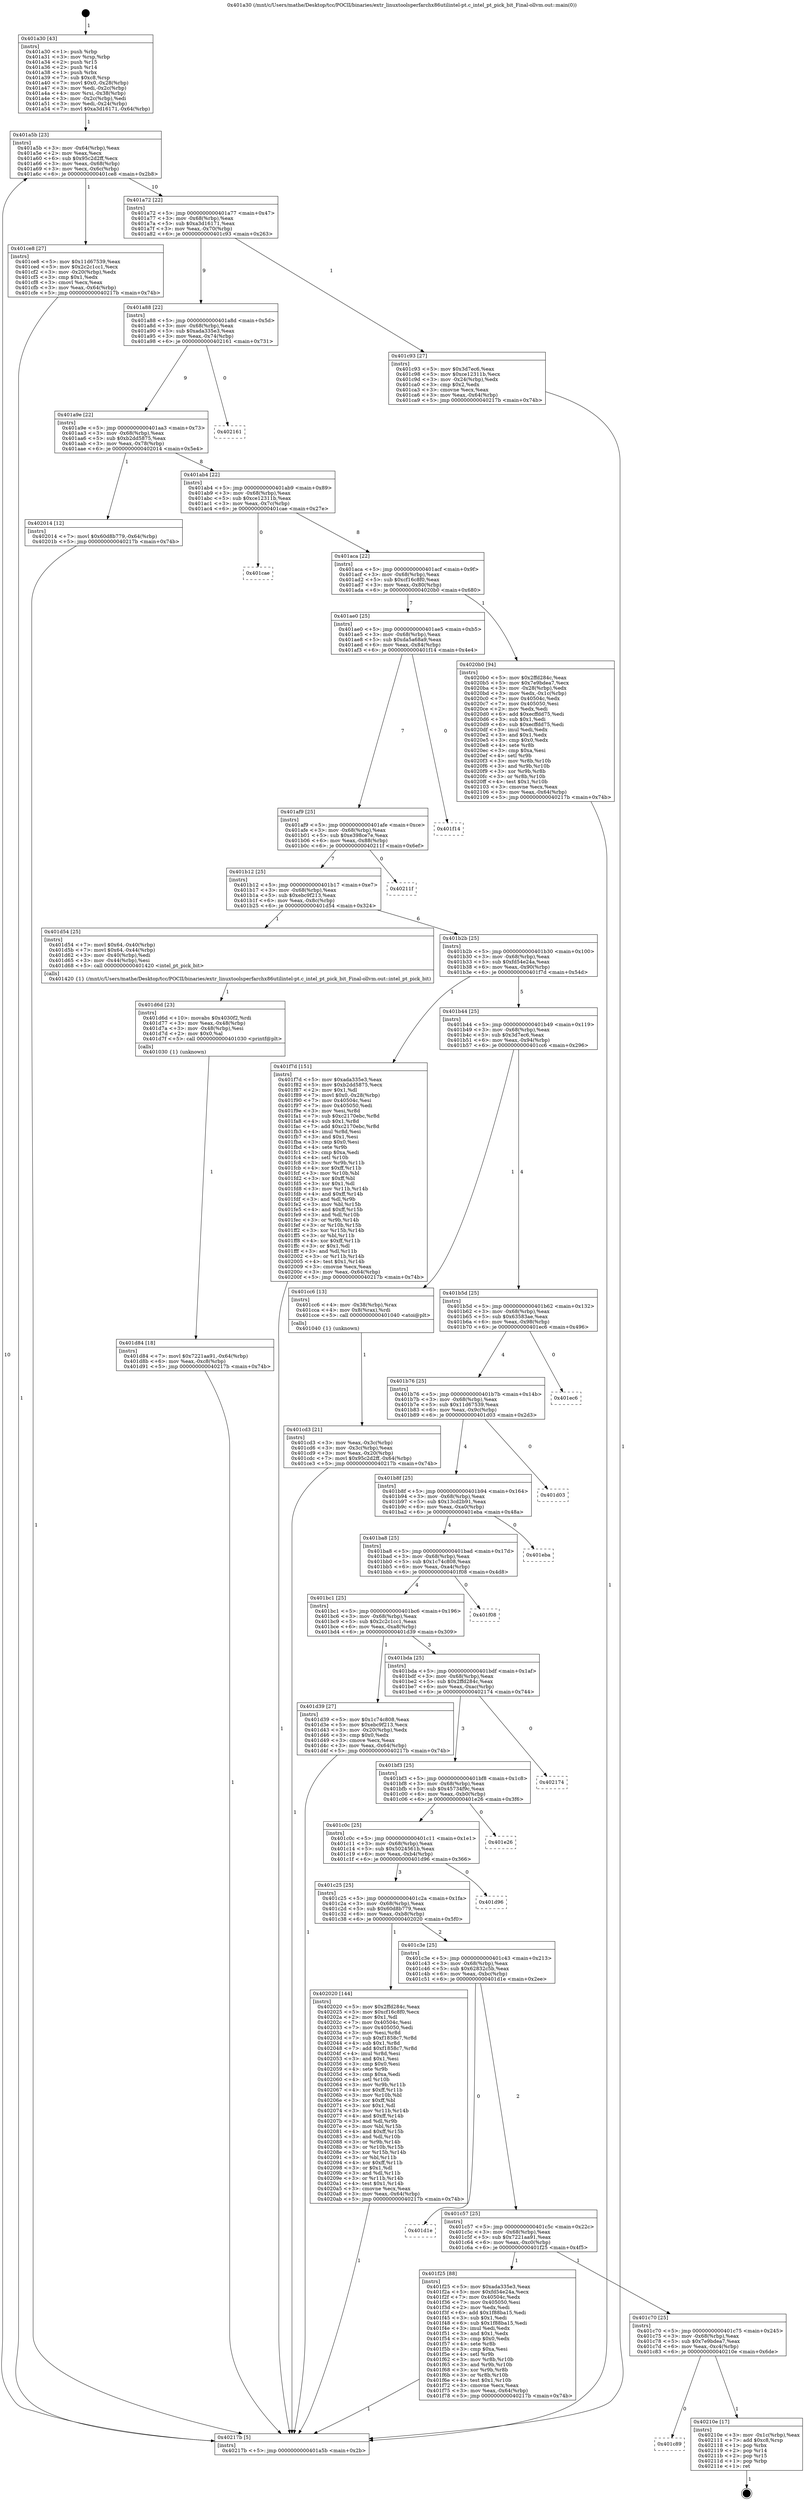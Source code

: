 digraph "0x401a30" {
  label = "0x401a30 (/mnt/c/Users/mathe/Desktop/tcc/POCII/binaries/extr_linuxtoolsperfarchx86utilintel-pt.c_intel_pt_pick_bit_Final-ollvm.out::main(0))"
  labelloc = "t"
  node[shape=record]

  Entry [label="",width=0.3,height=0.3,shape=circle,fillcolor=black,style=filled]
  "0x401a5b" [label="{
     0x401a5b [23]\l
     | [instrs]\l
     &nbsp;&nbsp;0x401a5b \<+3\>: mov -0x64(%rbp),%eax\l
     &nbsp;&nbsp;0x401a5e \<+2\>: mov %eax,%ecx\l
     &nbsp;&nbsp;0x401a60 \<+6\>: sub $0x95c2d2ff,%ecx\l
     &nbsp;&nbsp;0x401a66 \<+3\>: mov %eax,-0x68(%rbp)\l
     &nbsp;&nbsp;0x401a69 \<+3\>: mov %ecx,-0x6c(%rbp)\l
     &nbsp;&nbsp;0x401a6c \<+6\>: je 0000000000401ce8 \<main+0x2b8\>\l
  }"]
  "0x401ce8" [label="{
     0x401ce8 [27]\l
     | [instrs]\l
     &nbsp;&nbsp;0x401ce8 \<+5\>: mov $0x11d67539,%eax\l
     &nbsp;&nbsp;0x401ced \<+5\>: mov $0x2c2c1cc1,%ecx\l
     &nbsp;&nbsp;0x401cf2 \<+3\>: mov -0x20(%rbp),%edx\l
     &nbsp;&nbsp;0x401cf5 \<+3\>: cmp $0x1,%edx\l
     &nbsp;&nbsp;0x401cf8 \<+3\>: cmovl %ecx,%eax\l
     &nbsp;&nbsp;0x401cfb \<+3\>: mov %eax,-0x64(%rbp)\l
     &nbsp;&nbsp;0x401cfe \<+5\>: jmp 000000000040217b \<main+0x74b\>\l
  }"]
  "0x401a72" [label="{
     0x401a72 [22]\l
     | [instrs]\l
     &nbsp;&nbsp;0x401a72 \<+5\>: jmp 0000000000401a77 \<main+0x47\>\l
     &nbsp;&nbsp;0x401a77 \<+3\>: mov -0x68(%rbp),%eax\l
     &nbsp;&nbsp;0x401a7a \<+5\>: sub $0xa3d16171,%eax\l
     &nbsp;&nbsp;0x401a7f \<+3\>: mov %eax,-0x70(%rbp)\l
     &nbsp;&nbsp;0x401a82 \<+6\>: je 0000000000401c93 \<main+0x263\>\l
  }"]
  Exit [label="",width=0.3,height=0.3,shape=circle,fillcolor=black,style=filled,peripheries=2]
  "0x401c93" [label="{
     0x401c93 [27]\l
     | [instrs]\l
     &nbsp;&nbsp;0x401c93 \<+5\>: mov $0x3d7ec6,%eax\l
     &nbsp;&nbsp;0x401c98 \<+5\>: mov $0xce12311b,%ecx\l
     &nbsp;&nbsp;0x401c9d \<+3\>: mov -0x24(%rbp),%edx\l
     &nbsp;&nbsp;0x401ca0 \<+3\>: cmp $0x2,%edx\l
     &nbsp;&nbsp;0x401ca3 \<+3\>: cmovne %ecx,%eax\l
     &nbsp;&nbsp;0x401ca6 \<+3\>: mov %eax,-0x64(%rbp)\l
     &nbsp;&nbsp;0x401ca9 \<+5\>: jmp 000000000040217b \<main+0x74b\>\l
  }"]
  "0x401a88" [label="{
     0x401a88 [22]\l
     | [instrs]\l
     &nbsp;&nbsp;0x401a88 \<+5\>: jmp 0000000000401a8d \<main+0x5d\>\l
     &nbsp;&nbsp;0x401a8d \<+3\>: mov -0x68(%rbp),%eax\l
     &nbsp;&nbsp;0x401a90 \<+5\>: sub $0xada335e3,%eax\l
     &nbsp;&nbsp;0x401a95 \<+3\>: mov %eax,-0x74(%rbp)\l
     &nbsp;&nbsp;0x401a98 \<+6\>: je 0000000000402161 \<main+0x731\>\l
  }"]
  "0x40217b" [label="{
     0x40217b [5]\l
     | [instrs]\l
     &nbsp;&nbsp;0x40217b \<+5\>: jmp 0000000000401a5b \<main+0x2b\>\l
  }"]
  "0x401a30" [label="{
     0x401a30 [43]\l
     | [instrs]\l
     &nbsp;&nbsp;0x401a30 \<+1\>: push %rbp\l
     &nbsp;&nbsp;0x401a31 \<+3\>: mov %rsp,%rbp\l
     &nbsp;&nbsp;0x401a34 \<+2\>: push %r15\l
     &nbsp;&nbsp;0x401a36 \<+2\>: push %r14\l
     &nbsp;&nbsp;0x401a38 \<+1\>: push %rbx\l
     &nbsp;&nbsp;0x401a39 \<+7\>: sub $0xc8,%rsp\l
     &nbsp;&nbsp;0x401a40 \<+7\>: movl $0x0,-0x28(%rbp)\l
     &nbsp;&nbsp;0x401a47 \<+3\>: mov %edi,-0x2c(%rbp)\l
     &nbsp;&nbsp;0x401a4a \<+4\>: mov %rsi,-0x38(%rbp)\l
     &nbsp;&nbsp;0x401a4e \<+3\>: mov -0x2c(%rbp),%edi\l
     &nbsp;&nbsp;0x401a51 \<+3\>: mov %edi,-0x24(%rbp)\l
     &nbsp;&nbsp;0x401a54 \<+7\>: movl $0xa3d16171,-0x64(%rbp)\l
  }"]
  "0x401c89" [label="{
     0x401c89\l
  }", style=dashed]
  "0x402161" [label="{
     0x402161\l
  }", style=dashed]
  "0x401a9e" [label="{
     0x401a9e [22]\l
     | [instrs]\l
     &nbsp;&nbsp;0x401a9e \<+5\>: jmp 0000000000401aa3 \<main+0x73\>\l
     &nbsp;&nbsp;0x401aa3 \<+3\>: mov -0x68(%rbp),%eax\l
     &nbsp;&nbsp;0x401aa6 \<+5\>: sub $0xb2dd5875,%eax\l
     &nbsp;&nbsp;0x401aab \<+3\>: mov %eax,-0x78(%rbp)\l
     &nbsp;&nbsp;0x401aae \<+6\>: je 0000000000402014 \<main+0x5e4\>\l
  }"]
  "0x40210e" [label="{
     0x40210e [17]\l
     | [instrs]\l
     &nbsp;&nbsp;0x40210e \<+3\>: mov -0x1c(%rbp),%eax\l
     &nbsp;&nbsp;0x402111 \<+7\>: add $0xc8,%rsp\l
     &nbsp;&nbsp;0x402118 \<+1\>: pop %rbx\l
     &nbsp;&nbsp;0x402119 \<+2\>: pop %r14\l
     &nbsp;&nbsp;0x40211b \<+2\>: pop %r15\l
     &nbsp;&nbsp;0x40211d \<+1\>: pop %rbp\l
     &nbsp;&nbsp;0x40211e \<+1\>: ret\l
  }"]
  "0x402014" [label="{
     0x402014 [12]\l
     | [instrs]\l
     &nbsp;&nbsp;0x402014 \<+7\>: movl $0x60d8b779,-0x64(%rbp)\l
     &nbsp;&nbsp;0x40201b \<+5\>: jmp 000000000040217b \<main+0x74b\>\l
  }"]
  "0x401ab4" [label="{
     0x401ab4 [22]\l
     | [instrs]\l
     &nbsp;&nbsp;0x401ab4 \<+5\>: jmp 0000000000401ab9 \<main+0x89\>\l
     &nbsp;&nbsp;0x401ab9 \<+3\>: mov -0x68(%rbp),%eax\l
     &nbsp;&nbsp;0x401abc \<+5\>: sub $0xce12311b,%eax\l
     &nbsp;&nbsp;0x401ac1 \<+3\>: mov %eax,-0x7c(%rbp)\l
     &nbsp;&nbsp;0x401ac4 \<+6\>: je 0000000000401cae \<main+0x27e\>\l
  }"]
  "0x401c70" [label="{
     0x401c70 [25]\l
     | [instrs]\l
     &nbsp;&nbsp;0x401c70 \<+5\>: jmp 0000000000401c75 \<main+0x245\>\l
     &nbsp;&nbsp;0x401c75 \<+3\>: mov -0x68(%rbp),%eax\l
     &nbsp;&nbsp;0x401c78 \<+5\>: sub $0x7e9bdea7,%eax\l
     &nbsp;&nbsp;0x401c7d \<+6\>: mov %eax,-0xc4(%rbp)\l
     &nbsp;&nbsp;0x401c83 \<+6\>: je 000000000040210e \<main+0x6de\>\l
  }"]
  "0x401cae" [label="{
     0x401cae\l
  }", style=dashed]
  "0x401aca" [label="{
     0x401aca [22]\l
     | [instrs]\l
     &nbsp;&nbsp;0x401aca \<+5\>: jmp 0000000000401acf \<main+0x9f\>\l
     &nbsp;&nbsp;0x401acf \<+3\>: mov -0x68(%rbp),%eax\l
     &nbsp;&nbsp;0x401ad2 \<+5\>: sub $0xcf16c8f0,%eax\l
     &nbsp;&nbsp;0x401ad7 \<+3\>: mov %eax,-0x80(%rbp)\l
     &nbsp;&nbsp;0x401ada \<+6\>: je 00000000004020b0 \<main+0x680\>\l
  }"]
  "0x401f25" [label="{
     0x401f25 [88]\l
     | [instrs]\l
     &nbsp;&nbsp;0x401f25 \<+5\>: mov $0xada335e3,%eax\l
     &nbsp;&nbsp;0x401f2a \<+5\>: mov $0xfd54e24a,%ecx\l
     &nbsp;&nbsp;0x401f2f \<+7\>: mov 0x40504c,%edx\l
     &nbsp;&nbsp;0x401f36 \<+7\>: mov 0x405050,%esi\l
     &nbsp;&nbsp;0x401f3d \<+2\>: mov %edx,%edi\l
     &nbsp;&nbsp;0x401f3f \<+6\>: add $0x1f88ba15,%edi\l
     &nbsp;&nbsp;0x401f45 \<+3\>: sub $0x1,%edi\l
     &nbsp;&nbsp;0x401f48 \<+6\>: sub $0x1f88ba15,%edi\l
     &nbsp;&nbsp;0x401f4e \<+3\>: imul %edi,%edx\l
     &nbsp;&nbsp;0x401f51 \<+3\>: and $0x1,%edx\l
     &nbsp;&nbsp;0x401f54 \<+3\>: cmp $0x0,%edx\l
     &nbsp;&nbsp;0x401f57 \<+4\>: sete %r8b\l
     &nbsp;&nbsp;0x401f5b \<+3\>: cmp $0xa,%esi\l
     &nbsp;&nbsp;0x401f5e \<+4\>: setl %r9b\l
     &nbsp;&nbsp;0x401f62 \<+3\>: mov %r8b,%r10b\l
     &nbsp;&nbsp;0x401f65 \<+3\>: and %r9b,%r10b\l
     &nbsp;&nbsp;0x401f68 \<+3\>: xor %r9b,%r8b\l
     &nbsp;&nbsp;0x401f6b \<+3\>: or %r8b,%r10b\l
     &nbsp;&nbsp;0x401f6e \<+4\>: test $0x1,%r10b\l
     &nbsp;&nbsp;0x401f72 \<+3\>: cmovne %ecx,%eax\l
     &nbsp;&nbsp;0x401f75 \<+3\>: mov %eax,-0x64(%rbp)\l
     &nbsp;&nbsp;0x401f78 \<+5\>: jmp 000000000040217b \<main+0x74b\>\l
  }"]
  "0x4020b0" [label="{
     0x4020b0 [94]\l
     | [instrs]\l
     &nbsp;&nbsp;0x4020b0 \<+5\>: mov $0x2ffd284c,%eax\l
     &nbsp;&nbsp;0x4020b5 \<+5\>: mov $0x7e9bdea7,%ecx\l
     &nbsp;&nbsp;0x4020ba \<+3\>: mov -0x28(%rbp),%edx\l
     &nbsp;&nbsp;0x4020bd \<+3\>: mov %edx,-0x1c(%rbp)\l
     &nbsp;&nbsp;0x4020c0 \<+7\>: mov 0x40504c,%edx\l
     &nbsp;&nbsp;0x4020c7 \<+7\>: mov 0x405050,%esi\l
     &nbsp;&nbsp;0x4020ce \<+2\>: mov %edx,%edi\l
     &nbsp;&nbsp;0x4020d0 \<+6\>: add $0xecffdd75,%edi\l
     &nbsp;&nbsp;0x4020d6 \<+3\>: sub $0x1,%edi\l
     &nbsp;&nbsp;0x4020d9 \<+6\>: sub $0xecffdd75,%edi\l
     &nbsp;&nbsp;0x4020df \<+3\>: imul %edi,%edx\l
     &nbsp;&nbsp;0x4020e2 \<+3\>: and $0x1,%edx\l
     &nbsp;&nbsp;0x4020e5 \<+3\>: cmp $0x0,%edx\l
     &nbsp;&nbsp;0x4020e8 \<+4\>: sete %r8b\l
     &nbsp;&nbsp;0x4020ec \<+3\>: cmp $0xa,%esi\l
     &nbsp;&nbsp;0x4020ef \<+4\>: setl %r9b\l
     &nbsp;&nbsp;0x4020f3 \<+3\>: mov %r8b,%r10b\l
     &nbsp;&nbsp;0x4020f6 \<+3\>: and %r9b,%r10b\l
     &nbsp;&nbsp;0x4020f9 \<+3\>: xor %r9b,%r8b\l
     &nbsp;&nbsp;0x4020fc \<+3\>: or %r8b,%r10b\l
     &nbsp;&nbsp;0x4020ff \<+4\>: test $0x1,%r10b\l
     &nbsp;&nbsp;0x402103 \<+3\>: cmovne %ecx,%eax\l
     &nbsp;&nbsp;0x402106 \<+3\>: mov %eax,-0x64(%rbp)\l
     &nbsp;&nbsp;0x402109 \<+5\>: jmp 000000000040217b \<main+0x74b\>\l
  }"]
  "0x401ae0" [label="{
     0x401ae0 [25]\l
     | [instrs]\l
     &nbsp;&nbsp;0x401ae0 \<+5\>: jmp 0000000000401ae5 \<main+0xb5\>\l
     &nbsp;&nbsp;0x401ae5 \<+3\>: mov -0x68(%rbp),%eax\l
     &nbsp;&nbsp;0x401ae8 \<+5\>: sub $0xda5a68a9,%eax\l
     &nbsp;&nbsp;0x401aed \<+6\>: mov %eax,-0x84(%rbp)\l
     &nbsp;&nbsp;0x401af3 \<+6\>: je 0000000000401f14 \<main+0x4e4\>\l
  }"]
  "0x401c57" [label="{
     0x401c57 [25]\l
     | [instrs]\l
     &nbsp;&nbsp;0x401c57 \<+5\>: jmp 0000000000401c5c \<main+0x22c\>\l
     &nbsp;&nbsp;0x401c5c \<+3\>: mov -0x68(%rbp),%eax\l
     &nbsp;&nbsp;0x401c5f \<+5\>: sub $0x7221aa91,%eax\l
     &nbsp;&nbsp;0x401c64 \<+6\>: mov %eax,-0xc0(%rbp)\l
     &nbsp;&nbsp;0x401c6a \<+6\>: je 0000000000401f25 \<main+0x4f5\>\l
  }"]
  "0x401f14" [label="{
     0x401f14\l
  }", style=dashed]
  "0x401af9" [label="{
     0x401af9 [25]\l
     | [instrs]\l
     &nbsp;&nbsp;0x401af9 \<+5\>: jmp 0000000000401afe \<main+0xce\>\l
     &nbsp;&nbsp;0x401afe \<+3\>: mov -0x68(%rbp),%eax\l
     &nbsp;&nbsp;0x401b01 \<+5\>: sub $0xe398ce7e,%eax\l
     &nbsp;&nbsp;0x401b06 \<+6\>: mov %eax,-0x88(%rbp)\l
     &nbsp;&nbsp;0x401b0c \<+6\>: je 000000000040211f \<main+0x6ef\>\l
  }"]
  "0x401d1e" [label="{
     0x401d1e\l
  }", style=dashed]
  "0x40211f" [label="{
     0x40211f\l
  }", style=dashed]
  "0x401b12" [label="{
     0x401b12 [25]\l
     | [instrs]\l
     &nbsp;&nbsp;0x401b12 \<+5\>: jmp 0000000000401b17 \<main+0xe7\>\l
     &nbsp;&nbsp;0x401b17 \<+3\>: mov -0x68(%rbp),%eax\l
     &nbsp;&nbsp;0x401b1a \<+5\>: sub $0xebc9f213,%eax\l
     &nbsp;&nbsp;0x401b1f \<+6\>: mov %eax,-0x8c(%rbp)\l
     &nbsp;&nbsp;0x401b25 \<+6\>: je 0000000000401d54 \<main+0x324\>\l
  }"]
  "0x401c3e" [label="{
     0x401c3e [25]\l
     | [instrs]\l
     &nbsp;&nbsp;0x401c3e \<+5\>: jmp 0000000000401c43 \<main+0x213\>\l
     &nbsp;&nbsp;0x401c43 \<+3\>: mov -0x68(%rbp),%eax\l
     &nbsp;&nbsp;0x401c46 \<+5\>: sub $0x62832c5b,%eax\l
     &nbsp;&nbsp;0x401c4b \<+6\>: mov %eax,-0xbc(%rbp)\l
     &nbsp;&nbsp;0x401c51 \<+6\>: je 0000000000401d1e \<main+0x2ee\>\l
  }"]
  "0x401d54" [label="{
     0x401d54 [25]\l
     | [instrs]\l
     &nbsp;&nbsp;0x401d54 \<+7\>: movl $0x64,-0x40(%rbp)\l
     &nbsp;&nbsp;0x401d5b \<+7\>: movl $0x64,-0x44(%rbp)\l
     &nbsp;&nbsp;0x401d62 \<+3\>: mov -0x40(%rbp),%edi\l
     &nbsp;&nbsp;0x401d65 \<+3\>: mov -0x44(%rbp),%esi\l
     &nbsp;&nbsp;0x401d68 \<+5\>: call 0000000000401420 \<intel_pt_pick_bit\>\l
     | [calls]\l
     &nbsp;&nbsp;0x401420 \{1\} (/mnt/c/Users/mathe/Desktop/tcc/POCII/binaries/extr_linuxtoolsperfarchx86utilintel-pt.c_intel_pt_pick_bit_Final-ollvm.out::intel_pt_pick_bit)\l
  }"]
  "0x401b2b" [label="{
     0x401b2b [25]\l
     | [instrs]\l
     &nbsp;&nbsp;0x401b2b \<+5\>: jmp 0000000000401b30 \<main+0x100\>\l
     &nbsp;&nbsp;0x401b30 \<+3\>: mov -0x68(%rbp),%eax\l
     &nbsp;&nbsp;0x401b33 \<+5\>: sub $0xfd54e24a,%eax\l
     &nbsp;&nbsp;0x401b38 \<+6\>: mov %eax,-0x90(%rbp)\l
     &nbsp;&nbsp;0x401b3e \<+6\>: je 0000000000401f7d \<main+0x54d\>\l
  }"]
  "0x402020" [label="{
     0x402020 [144]\l
     | [instrs]\l
     &nbsp;&nbsp;0x402020 \<+5\>: mov $0x2ffd284c,%eax\l
     &nbsp;&nbsp;0x402025 \<+5\>: mov $0xcf16c8f0,%ecx\l
     &nbsp;&nbsp;0x40202a \<+2\>: mov $0x1,%dl\l
     &nbsp;&nbsp;0x40202c \<+7\>: mov 0x40504c,%esi\l
     &nbsp;&nbsp;0x402033 \<+7\>: mov 0x405050,%edi\l
     &nbsp;&nbsp;0x40203a \<+3\>: mov %esi,%r8d\l
     &nbsp;&nbsp;0x40203d \<+7\>: sub $0xf1858c7,%r8d\l
     &nbsp;&nbsp;0x402044 \<+4\>: sub $0x1,%r8d\l
     &nbsp;&nbsp;0x402048 \<+7\>: add $0xf1858c7,%r8d\l
     &nbsp;&nbsp;0x40204f \<+4\>: imul %r8d,%esi\l
     &nbsp;&nbsp;0x402053 \<+3\>: and $0x1,%esi\l
     &nbsp;&nbsp;0x402056 \<+3\>: cmp $0x0,%esi\l
     &nbsp;&nbsp;0x402059 \<+4\>: sete %r9b\l
     &nbsp;&nbsp;0x40205d \<+3\>: cmp $0xa,%edi\l
     &nbsp;&nbsp;0x402060 \<+4\>: setl %r10b\l
     &nbsp;&nbsp;0x402064 \<+3\>: mov %r9b,%r11b\l
     &nbsp;&nbsp;0x402067 \<+4\>: xor $0xff,%r11b\l
     &nbsp;&nbsp;0x40206b \<+3\>: mov %r10b,%bl\l
     &nbsp;&nbsp;0x40206e \<+3\>: xor $0xff,%bl\l
     &nbsp;&nbsp;0x402071 \<+3\>: xor $0x1,%dl\l
     &nbsp;&nbsp;0x402074 \<+3\>: mov %r11b,%r14b\l
     &nbsp;&nbsp;0x402077 \<+4\>: and $0xff,%r14b\l
     &nbsp;&nbsp;0x40207b \<+3\>: and %dl,%r9b\l
     &nbsp;&nbsp;0x40207e \<+3\>: mov %bl,%r15b\l
     &nbsp;&nbsp;0x402081 \<+4\>: and $0xff,%r15b\l
     &nbsp;&nbsp;0x402085 \<+3\>: and %dl,%r10b\l
     &nbsp;&nbsp;0x402088 \<+3\>: or %r9b,%r14b\l
     &nbsp;&nbsp;0x40208b \<+3\>: or %r10b,%r15b\l
     &nbsp;&nbsp;0x40208e \<+3\>: xor %r15b,%r14b\l
     &nbsp;&nbsp;0x402091 \<+3\>: or %bl,%r11b\l
     &nbsp;&nbsp;0x402094 \<+4\>: xor $0xff,%r11b\l
     &nbsp;&nbsp;0x402098 \<+3\>: or $0x1,%dl\l
     &nbsp;&nbsp;0x40209b \<+3\>: and %dl,%r11b\l
     &nbsp;&nbsp;0x40209e \<+3\>: or %r11b,%r14b\l
     &nbsp;&nbsp;0x4020a1 \<+4\>: test $0x1,%r14b\l
     &nbsp;&nbsp;0x4020a5 \<+3\>: cmovne %ecx,%eax\l
     &nbsp;&nbsp;0x4020a8 \<+3\>: mov %eax,-0x64(%rbp)\l
     &nbsp;&nbsp;0x4020ab \<+5\>: jmp 000000000040217b \<main+0x74b\>\l
  }"]
  "0x401f7d" [label="{
     0x401f7d [151]\l
     | [instrs]\l
     &nbsp;&nbsp;0x401f7d \<+5\>: mov $0xada335e3,%eax\l
     &nbsp;&nbsp;0x401f82 \<+5\>: mov $0xb2dd5875,%ecx\l
     &nbsp;&nbsp;0x401f87 \<+2\>: mov $0x1,%dl\l
     &nbsp;&nbsp;0x401f89 \<+7\>: movl $0x0,-0x28(%rbp)\l
     &nbsp;&nbsp;0x401f90 \<+7\>: mov 0x40504c,%esi\l
     &nbsp;&nbsp;0x401f97 \<+7\>: mov 0x405050,%edi\l
     &nbsp;&nbsp;0x401f9e \<+3\>: mov %esi,%r8d\l
     &nbsp;&nbsp;0x401fa1 \<+7\>: sub $0xc2170ebc,%r8d\l
     &nbsp;&nbsp;0x401fa8 \<+4\>: sub $0x1,%r8d\l
     &nbsp;&nbsp;0x401fac \<+7\>: add $0xc2170ebc,%r8d\l
     &nbsp;&nbsp;0x401fb3 \<+4\>: imul %r8d,%esi\l
     &nbsp;&nbsp;0x401fb7 \<+3\>: and $0x1,%esi\l
     &nbsp;&nbsp;0x401fba \<+3\>: cmp $0x0,%esi\l
     &nbsp;&nbsp;0x401fbd \<+4\>: sete %r9b\l
     &nbsp;&nbsp;0x401fc1 \<+3\>: cmp $0xa,%edi\l
     &nbsp;&nbsp;0x401fc4 \<+4\>: setl %r10b\l
     &nbsp;&nbsp;0x401fc8 \<+3\>: mov %r9b,%r11b\l
     &nbsp;&nbsp;0x401fcb \<+4\>: xor $0xff,%r11b\l
     &nbsp;&nbsp;0x401fcf \<+3\>: mov %r10b,%bl\l
     &nbsp;&nbsp;0x401fd2 \<+3\>: xor $0xff,%bl\l
     &nbsp;&nbsp;0x401fd5 \<+3\>: xor $0x1,%dl\l
     &nbsp;&nbsp;0x401fd8 \<+3\>: mov %r11b,%r14b\l
     &nbsp;&nbsp;0x401fdb \<+4\>: and $0xff,%r14b\l
     &nbsp;&nbsp;0x401fdf \<+3\>: and %dl,%r9b\l
     &nbsp;&nbsp;0x401fe2 \<+3\>: mov %bl,%r15b\l
     &nbsp;&nbsp;0x401fe5 \<+4\>: and $0xff,%r15b\l
     &nbsp;&nbsp;0x401fe9 \<+3\>: and %dl,%r10b\l
     &nbsp;&nbsp;0x401fec \<+3\>: or %r9b,%r14b\l
     &nbsp;&nbsp;0x401fef \<+3\>: or %r10b,%r15b\l
     &nbsp;&nbsp;0x401ff2 \<+3\>: xor %r15b,%r14b\l
     &nbsp;&nbsp;0x401ff5 \<+3\>: or %bl,%r11b\l
     &nbsp;&nbsp;0x401ff8 \<+4\>: xor $0xff,%r11b\l
     &nbsp;&nbsp;0x401ffc \<+3\>: or $0x1,%dl\l
     &nbsp;&nbsp;0x401fff \<+3\>: and %dl,%r11b\l
     &nbsp;&nbsp;0x402002 \<+3\>: or %r11b,%r14b\l
     &nbsp;&nbsp;0x402005 \<+4\>: test $0x1,%r14b\l
     &nbsp;&nbsp;0x402009 \<+3\>: cmovne %ecx,%eax\l
     &nbsp;&nbsp;0x40200c \<+3\>: mov %eax,-0x64(%rbp)\l
     &nbsp;&nbsp;0x40200f \<+5\>: jmp 000000000040217b \<main+0x74b\>\l
  }"]
  "0x401b44" [label="{
     0x401b44 [25]\l
     | [instrs]\l
     &nbsp;&nbsp;0x401b44 \<+5\>: jmp 0000000000401b49 \<main+0x119\>\l
     &nbsp;&nbsp;0x401b49 \<+3\>: mov -0x68(%rbp),%eax\l
     &nbsp;&nbsp;0x401b4c \<+5\>: sub $0x3d7ec6,%eax\l
     &nbsp;&nbsp;0x401b51 \<+6\>: mov %eax,-0x94(%rbp)\l
     &nbsp;&nbsp;0x401b57 \<+6\>: je 0000000000401cc6 \<main+0x296\>\l
  }"]
  "0x401c25" [label="{
     0x401c25 [25]\l
     | [instrs]\l
     &nbsp;&nbsp;0x401c25 \<+5\>: jmp 0000000000401c2a \<main+0x1fa\>\l
     &nbsp;&nbsp;0x401c2a \<+3\>: mov -0x68(%rbp),%eax\l
     &nbsp;&nbsp;0x401c2d \<+5\>: sub $0x60d8b779,%eax\l
     &nbsp;&nbsp;0x401c32 \<+6\>: mov %eax,-0xb8(%rbp)\l
     &nbsp;&nbsp;0x401c38 \<+6\>: je 0000000000402020 \<main+0x5f0\>\l
  }"]
  "0x401cc6" [label="{
     0x401cc6 [13]\l
     | [instrs]\l
     &nbsp;&nbsp;0x401cc6 \<+4\>: mov -0x38(%rbp),%rax\l
     &nbsp;&nbsp;0x401cca \<+4\>: mov 0x8(%rax),%rdi\l
     &nbsp;&nbsp;0x401cce \<+5\>: call 0000000000401040 \<atoi@plt\>\l
     | [calls]\l
     &nbsp;&nbsp;0x401040 \{1\} (unknown)\l
  }"]
  "0x401b5d" [label="{
     0x401b5d [25]\l
     | [instrs]\l
     &nbsp;&nbsp;0x401b5d \<+5\>: jmp 0000000000401b62 \<main+0x132\>\l
     &nbsp;&nbsp;0x401b62 \<+3\>: mov -0x68(%rbp),%eax\l
     &nbsp;&nbsp;0x401b65 \<+5\>: sub $0x63583ae,%eax\l
     &nbsp;&nbsp;0x401b6a \<+6\>: mov %eax,-0x98(%rbp)\l
     &nbsp;&nbsp;0x401b70 \<+6\>: je 0000000000401ec6 \<main+0x496\>\l
  }"]
  "0x401cd3" [label="{
     0x401cd3 [21]\l
     | [instrs]\l
     &nbsp;&nbsp;0x401cd3 \<+3\>: mov %eax,-0x3c(%rbp)\l
     &nbsp;&nbsp;0x401cd6 \<+3\>: mov -0x3c(%rbp),%eax\l
     &nbsp;&nbsp;0x401cd9 \<+3\>: mov %eax,-0x20(%rbp)\l
     &nbsp;&nbsp;0x401cdc \<+7\>: movl $0x95c2d2ff,-0x64(%rbp)\l
     &nbsp;&nbsp;0x401ce3 \<+5\>: jmp 000000000040217b \<main+0x74b\>\l
  }"]
  "0x401d96" [label="{
     0x401d96\l
  }", style=dashed]
  "0x401ec6" [label="{
     0x401ec6\l
  }", style=dashed]
  "0x401b76" [label="{
     0x401b76 [25]\l
     | [instrs]\l
     &nbsp;&nbsp;0x401b76 \<+5\>: jmp 0000000000401b7b \<main+0x14b\>\l
     &nbsp;&nbsp;0x401b7b \<+3\>: mov -0x68(%rbp),%eax\l
     &nbsp;&nbsp;0x401b7e \<+5\>: sub $0x11d67539,%eax\l
     &nbsp;&nbsp;0x401b83 \<+6\>: mov %eax,-0x9c(%rbp)\l
     &nbsp;&nbsp;0x401b89 \<+6\>: je 0000000000401d03 \<main+0x2d3\>\l
  }"]
  "0x401c0c" [label="{
     0x401c0c [25]\l
     | [instrs]\l
     &nbsp;&nbsp;0x401c0c \<+5\>: jmp 0000000000401c11 \<main+0x1e1\>\l
     &nbsp;&nbsp;0x401c11 \<+3\>: mov -0x68(%rbp),%eax\l
     &nbsp;&nbsp;0x401c14 \<+5\>: sub $0x5024561b,%eax\l
     &nbsp;&nbsp;0x401c19 \<+6\>: mov %eax,-0xb4(%rbp)\l
     &nbsp;&nbsp;0x401c1f \<+6\>: je 0000000000401d96 \<main+0x366\>\l
  }"]
  "0x401d03" [label="{
     0x401d03\l
  }", style=dashed]
  "0x401b8f" [label="{
     0x401b8f [25]\l
     | [instrs]\l
     &nbsp;&nbsp;0x401b8f \<+5\>: jmp 0000000000401b94 \<main+0x164\>\l
     &nbsp;&nbsp;0x401b94 \<+3\>: mov -0x68(%rbp),%eax\l
     &nbsp;&nbsp;0x401b97 \<+5\>: sub $0x13cd2b91,%eax\l
     &nbsp;&nbsp;0x401b9c \<+6\>: mov %eax,-0xa0(%rbp)\l
     &nbsp;&nbsp;0x401ba2 \<+6\>: je 0000000000401eba \<main+0x48a\>\l
  }"]
  "0x401e26" [label="{
     0x401e26\l
  }", style=dashed]
  "0x401eba" [label="{
     0x401eba\l
  }", style=dashed]
  "0x401ba8" [label="{
     0x401ba8 [25]\l
     | [instrs]\l
     &nbsp;&nbsp;0x401ba8 \<+5\>: jmp 0000000000401bad \<main+0x17d\>\l
     &nbsp;&nbsp;0x401bad \<+3\>: mov -0x68(%rbp),%eax\l
     &nbsp;&nbsp;0x401bb0 \<+5\>: sub $0x1c74c808,%eax\l
     &nbsp;&nbsp;0x401bb5 \<+6\>: mov %eax,-0xa4(%rbp)\l
     &nbsp;&nbsp;0x401bbb \<+6\>: je 0000000000401f08 \<main+0x4d8\>\l
  }"]
  "0x401bf3" [label="{
     0x401bf3 [25]\l
     | [instrs]\l
     &nbsp;&nbsp;0x401bf3 \<+5\>: jmp 0000000000401bf8 \<main+0x1c8\>\l
     &nbsp;&nbsp;0x401bf8 \<+3\>: mov -0x68(%rbp),%eax\l
     &nbsp;&nbsp;0x401bfb \<+5\>: sub $0x45734f9c,%eax\l
     &nbsp;&nbsp;0x401c00 \<+6\>: mov %eax,-0xb0(%rbp)\l
     &nbsp;&nbsp;0x401c06 \<+6\>: je 0000000000401e26 \<main+0x3f6\>\l
  }"]
  "0x401f08" [label="{
     0x401f08\l
  }", style=dashed]
  "0x401bc1" [label="{
     0x401bc1 [25]\l
     | [instrs]\l
     &nbsp;&nbsp;0x401bc1 \<+5\>: jmp 0000000000401bc6 \<main+0x196\>\l
     &nbsp;&nbsp;0x401bc6 \<+3\>: mov -0x68(%rbp),%eax\l
     &nbsp;&nbsp;0x401bc9 \<+5\>: sub $0x2c2c1cc1,%eax\l
     &nbsp;&nbsp;0x401bce \<+6\>: mov %eax,-0xa8(%rbp)\l
     &nbsp;&nbsp;0x401bd4 \<+6\>: je 0000000000401d39 \<main+0x309\>\l
  }"]
  "0x402174" [label="{
     0x402174\l
  }", style=dashed]
  "0x401d39" [label="{
     0x401d39 [27]\l
     | [instrs]\l
     &nbsp;&nbsp;0x401d39 \<+5\>: mov $0x1c74c808,%eax\l
     &nbsp;&nbsp;0x401d3e \<+5\>: mov $0xebc9f213,%ecx\l
     &nbsp;&nbsp;0x401d43 \<+3\>: mov -0x20(%rbp),%edx\l
     &nbsp;&nbsp;0x401d46 \<+3\>: cmp $0x0,%edx\l
     &nbsp;&nbsp;0x401d49 \<+3\>: cmove %ecx,%eax\l
     &nbsp;&nbsp;0x401d4c \<+3\>: mov %eax,-0x64(%rbp)\l
     &nbsp;&nbsp;0x401d4f \<+5\>: jmp 000000000040217b \<main+0x74b\>\l
  }"]
  "0x401bda" [label="{
     0x401bda [25]\l
     | [instrs]\l
     &nbsp;&nbsp;0x401bda \<+5\>: jmp 0000000000401bdf \<main+0x1af\>\l
     &nbsp;&nbsp;0x401bdf \<+3\>: mov -0x68(%rbp),%eax\l
     &nbsp;&nbsp;0x401be2 \<+5\>: sub $0x2ffd284c,%eax\l
     &nbsp;&nbsp;0x401be7 \<+6\>: mov %eax,-0xac(%rbp)\l
     &nbsp;&nbsp;0x401bed \<+6\>: je 0000000000402174 \<main+0x744\>\l
  }"]
  "0x401d6d" [label="{
     0x401d6d [23]\l
     | [instrs]\l
     &nbsp;&nbsp;0x401d6d \<+10\>: movabs $0x4030f2,%rdi\l
     &nbsp;&nbsp;0x401d77 \<+3\>: mov %eax,-0x48(%rbp)\l
     &nbsp;&nbsp;0x401d7a \<+3\>: mov -0x48(%rbp),%esi\l
     &nbsp;&nbsp;0x401d7d \<+2\>: mov $0x0,%al\l
     &nbsp;&nbsp;0x401d7f \<+5\>: call 0000000000401030 \<printf@plt\>\l
     | [calls]\l
     &nbsp;&nbsp;0x401030 \{1\} (unknown)\l
  }"]
  "0x401d84" [label="{
     0x401d84 [18]\l
     | [instrs]\l
     &nbsp;&nbsp;0x401d84 \<+7\>: movl $0x7221aa91,-0x64(%rbp)\l
     &nbsp;&nbsp;0x401d8b \<+6\>: mov %eax,-0xc8(%rbp)\l
     &nbsp;&nbsp;0x401d91 \<+5\>: jmp 000000000040217b \<main+0x74b\>\l
  }"]
  Entry -> "0x401a30" [label=" 1"]
  "0x401a5b" -> "0x401ce8" [label=" 1"]
  "0x401a5b" -> "0x401a72" [label=" 10"]
  "0x40210e" -> Exit [label=" 1"]
  "0x401a72" -> "0x401c93" [label=" 1"]
  "0x401a72" -> "0x401a88" [label=" 9"]
  "0x401c93" -> "0x40217b" [label=" 1"]
  "0x401a30" -> "0x401a5b" [label=" 1"]
  "0x40217b" -> "0x401a5b" [label=" 10"]
  "0x401c70" -> "0x401c89" [label=" 0"]
  "0x401a88" -> "0x402161" [label=" 0"]
  "0x401a88" -> "0x401a9e" [label=" 9"]
  "0x401c70" -> "0x40210e" [label=" 1"]
  "0x401a9e" -> "0x402014" [label=" 1"]
  "0x401a9e" -> "0x401ab4" [label=" 8"]
  "0x4020b0" -> "0x40217b" [label=" 1"]
  "0x401ab4" -> "0x401cae" [label=" 0"]
  "0x401ab4" -> "0x401aca" [label=" 8"]
  "0x402020" -> "0x40217b" [label=" 1"]
  "0x401aca" -> "0x4020b0" [label=" 1"]
  "0x401aca" -> "0x401ae0" [label=" 7"]
  "0x402014" -> "0x40217b" [label=" 1"]
  "0x401ae0" -> "0x401f14" [label=" 0"]
  "0x401ae0" -> "0x401af9" [label=" 7"]
  "0x401f25" -> "0x40217b" [label=" 1"]
  "0x401af9" -> "0x40211f" [label=" 0"]
  "0x401af9" -> "0x401b12" [label=" 7"]
  "0x401c57" -> "0x401c70" [label=" 1"]
  "0x401b12" -> "0x401d54" [label=" 1"]
  "0x401b12" -> "0x401b2b" [label=" 6"]
  "0x401f7d" -> "0x40217b" [label=" 1"]
  "0x401b2b" -> "0x401f7d" [label=" 1"]
  "0x401b2b" -> "0x401b44" [label=" 5"]
  "0x401c3e" -> "0x401c57" [label=" 2"]
  "0x401b44" -> "0x401cc6" [label=" 1"]
  "0x401b44" -> "0x401b5d" [label=" 4"]
  "0x401cc6" -> "0x401cd3" [label=" 1"]
  "0x401cd3" -> "0x40217b" [label=" 1"]
  "0x401ce8" -> "0x40217b" [label=" 1"]
  "0x401c57" -> "0x401f25" [label=" 1"]
  "0x401b5d" -> "0x401ec6" [label=" 0"]
  "0x401b5d" -> "0x401b76" [label=" 4"]
  "0x401c25" -> "0x401c3e" [label=" 2"]
  "0x401b76" -> "0x401d03" [label=" 0"]
  "0x401b76" -> "0x401b8f" [label=" 4"]
  "0x401c3e" -> "0x401d1e" [label=" 0"]
  "0x401b8f" -> "0x401eba" [label=" 0"]
  "0x401b8f" -> "0x401ba8" [label=" 4"]
  "0x401c0c" -> "0x401c25" [label=" 3"]
  "0x401ba8" -> "0x401f08" [label=" 0"]
  "0x401ba8" -> "0x401bc1" [label=" 4"]
  "0x401c25" -> "0x402020" [label=" 1"]
  "0x401bc1" -> "0x401d39" [label=" 1"]
  "0x401bc1" -> "0x401bda" [label=" 3"]
  "0x401d39" -> "0x40217b" [label=" 1"]
  "0x401d54" -> "0x401d6d" [label=" 1"]
  "0x401d6d" -> "0x401d84" [label=" 1"]
  "0x401d84" -> "0x40217b" [label=" 1"]
  "0x401bf3" -> "0x401c0c" [label=" 3"]
  "0x401bda" -> "0x402174" [label=" 0"]
  "0x401bda" -> "0x401bf3" [label=" 3"]
  "0x401c0c" -> "0x401d96" [label=" 0"]
  "0x401bf3" -> "0x401e26" [label=" 0"]
}

